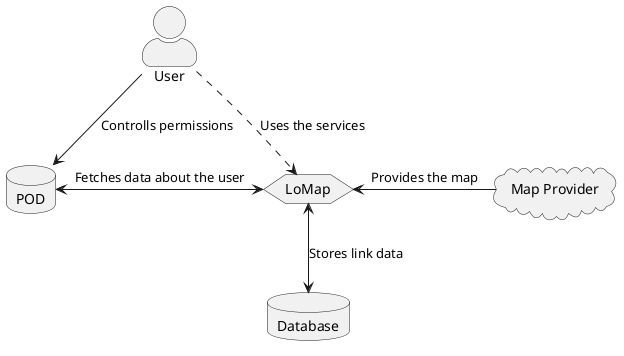 @startuml
' Business Context Diagram v1.0
skinparam actorStyle awesome
'-----------------------
'Definition of actors
'-----------------------
actor User
database POD
database Database
hexagon LoMap
cloud "Map Provider" as MapService

'-----------------------
'Definition of relations
'-----------------------
User -r..> LoMap : Uses the services
User -d-> POD : Controlls permissions
POD <-> LoMap : Fetches data about the user
LoMap <-d-> Database : Stores link data
LoMap <- MapService : Provides the map

@enduml